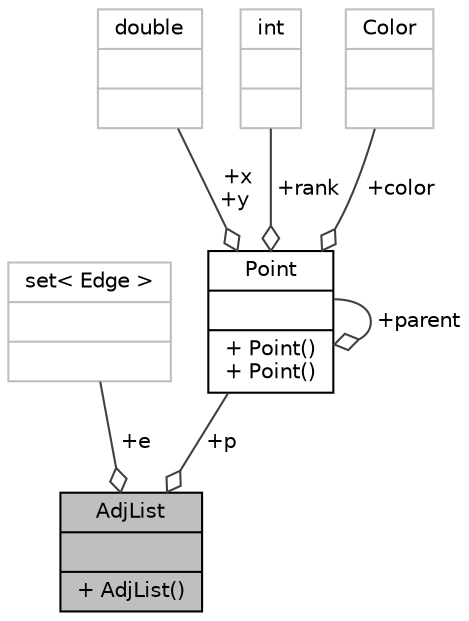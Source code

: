 digraph "AdjList"
{
 // INTERACTIVE_SVG=YES
 // LATEX_PDF_SIZE
  bgcolor="transparent";
  edge [fontname="Helvetica",fontsize="10",labelfontname="Helvetica",labelfontsize="10"];
  node [fontname="Helvetica",fontsize="10",shape=record];
  Node1 [label="{AdjList\n||+ AdjList()\l}",height=0.2,width=0.4,color="black", fillcolor="grey75", style="filled", fontcolor="black",tooltip="Die Struktur AdjList repräsentiert eine Adjazenzliste, wobei e die Menge an Kanten ist,..."];
  Node2 -> Node1 [color="grey25",fontsize="10",style="solid",label=" +e" ,arrowhead="odiamond",fontname="Helvetica"];
  Node2 [label="{set\< Edge \>\n||}",height=0.2,width=0.4,color="grey75",tooltip=" "];
  Node3 -> Node1 [color="grey25",fontsize="10",style="solid",label=" +p" ,arrowhead="odiamond",fontname="Helvetica"];
  Node3 [label="{Point\n||+ Point()\l+ Point()\l}",height=0.2,width=0.4,color="black",URL="$struct_point.html",tooltip="Das Struct Point beschreibt einen Punkt durch zwei Variablen x, y, einem Pointer auf den parent Knote..."];
  Node4 -> Node3 [color="grey25",fontsize="10",style="solid",label=" +x\n+y" ,arrowhead="odiamond",fontname="Helvetica"];
  Node4 [label="{double\n||}",height=0.2,width=0.4,color="grey75",tooltip=" "];
  Node5 -> Node3 [color="grey25",fontsize="10",style="solid",label=" +rank" ,arrowhead="odiamond",fontname="Helvetica"];
  Node5 [label="{int\n||}",height=0.2,width=0.4,color="grey75",tooltip=" "];
  Node3 -> Node3 [color="grey25",fontsize="10",style="solid",label=" +parent" ,arrowhead="odiamond",fontname="Helvetica"];
  Node6 -> Node3 [color="grey25",fontsize="10",style="solid",label=" +color" ,arrowhead="odiamond",fontname="Helvetica"];
  Node6 [label="{Color\n||}",height=0.2,width=0.4,color="grey75",tooltip=" "];
}
